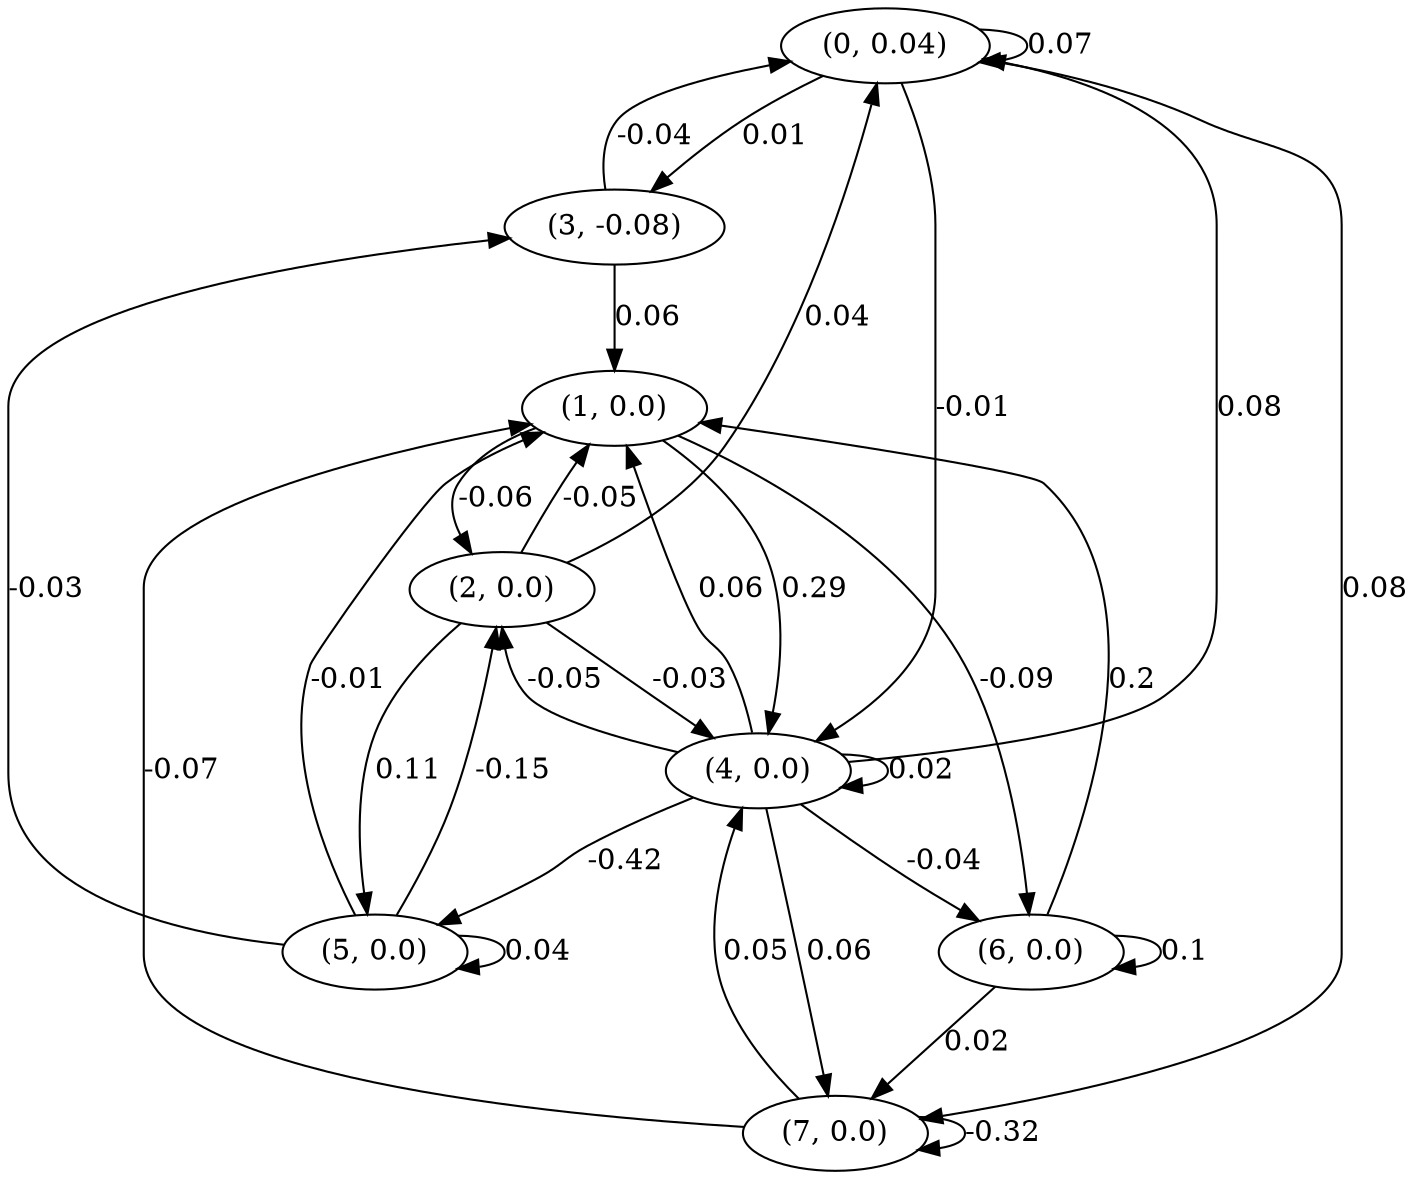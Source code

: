 digraph {
    0 [ label = "(0, 0.04)" ]
    1 [ label = "(1, 0.0)" ]
    2 [ label = "(2, 0.0)" ]
    3 [ label = "(3, -0.08)" ]
    4 [ label = "(4, 0.0)" ]
    5 [ label = "(5, 0.0)" ]
    6 [ label = "(6, 0.0)" ]
    7 [ label = "(7, 0.0)" ]
    0 -> 0 [ label = "0.07" ]
    4 -> 4 [ label = "0.02" ]
    5 -> 5 [ label = "0.04" ]
    6 -> 6 [ label = "0.1" ]
    7 -> 7 [ label = "-0.32" ]
    2 -> 0 [ label = "0.04" ]
    3 -> 0 [ label = "-0.04" ]
    4 -> 0 [ label = "0.08" ]
    2 -> 1 [ label = "-0.05" ]
    3 -> 1 [ label = "0.06" ]
    4 -> 1 [ label = "0.06" ]
    5 -> 1 [ label = "-0.01" ]
    6 -> 1 [ label = "0.2" ]
    7 -> 1 [ label = "-0.07" ]
    1 -> 2 [ label = "-0.06" ]
    4 -> 2 [ label = "-0.05" ]
    5 -> 2 [ label = "-0.15" ]
    0 -> 3 [ label = "0.01" ]
    5 -> 3 [ label = "-0.03" ]
    0 -> 4 [ label = "-0.01" ]
    1 -> 4 [ label = "0.29" ]
    2 -> 4 [ label = "-0.03" ]
    7 -> 4 [ label = "0.05" ]
    2 -> 5 [ label = "0.11" ]
    4 -> 5 [ label = "-0.42" ]
    1 -> 6 [ label = "-0.09" ]
    4 -> 6 [ label = "-0.04" ]
    0 -> 7 [ label = "0.08" ]
    4 -> 7 [ label = "0.06" ]
    6 -> 7 [ label = "0.02" ]
}

